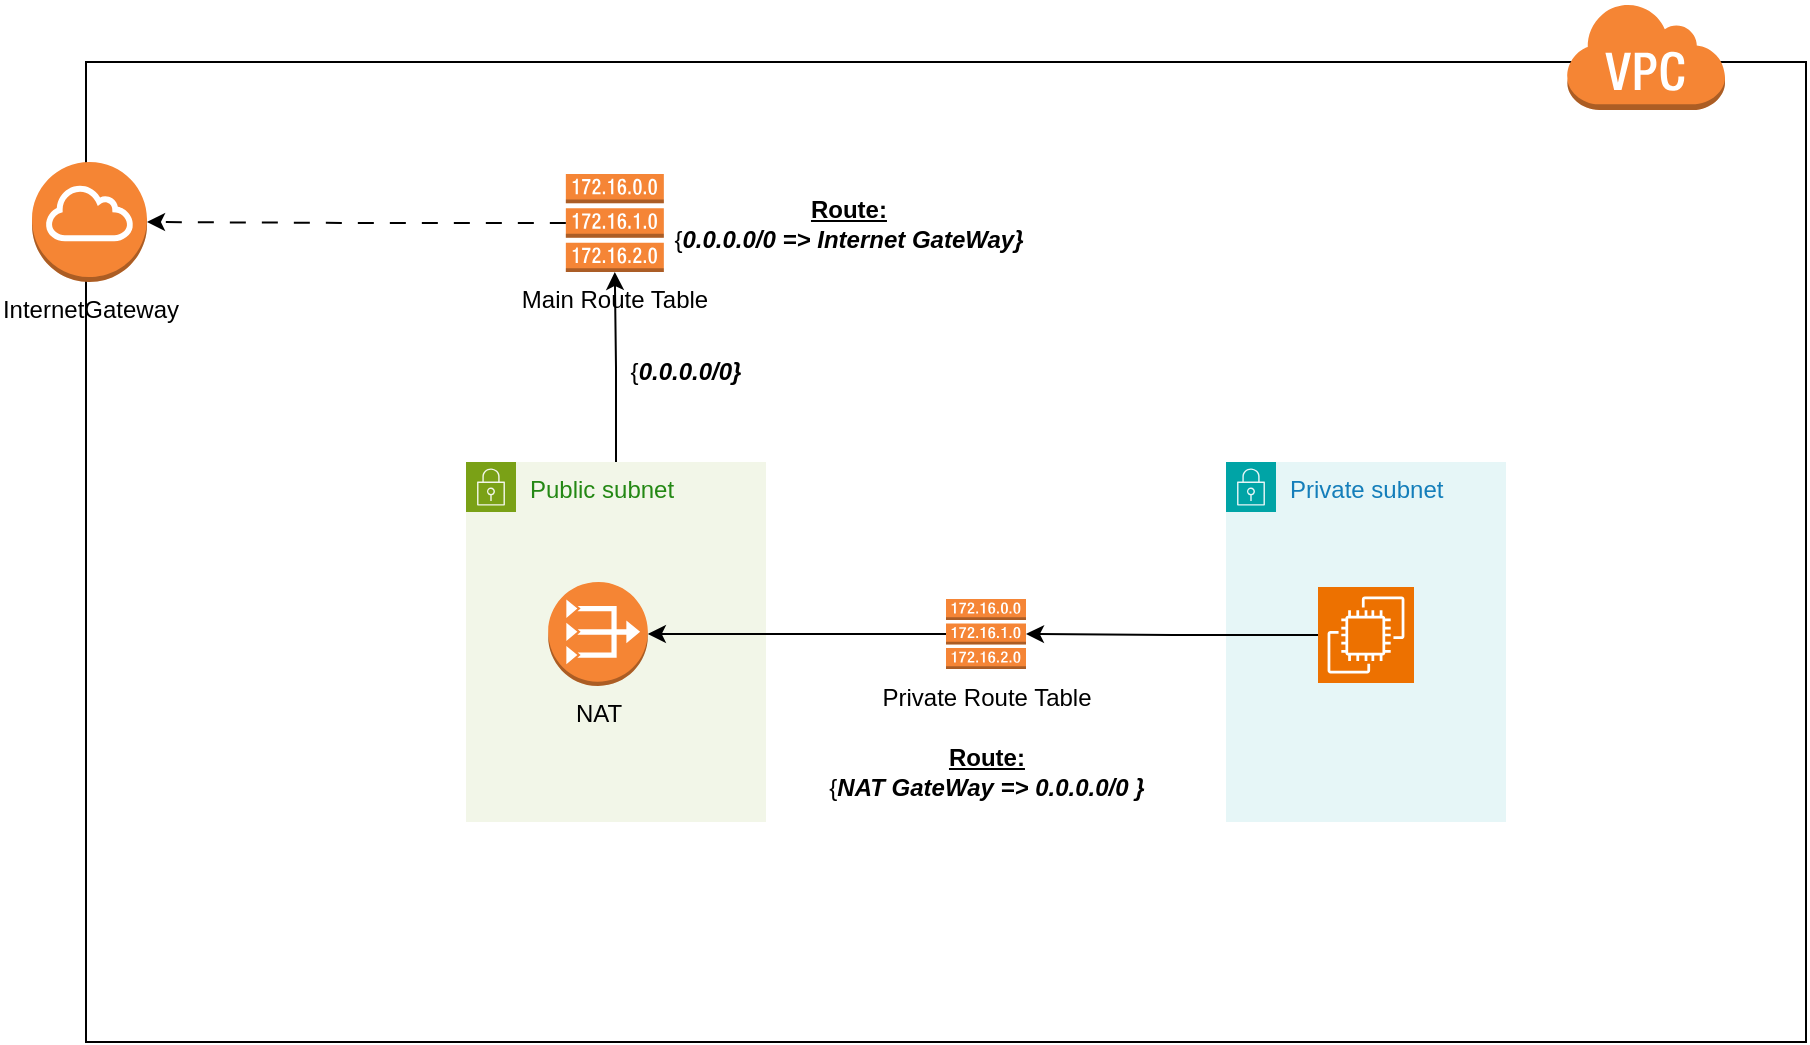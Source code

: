 <mxfile>
    <diagram name="Page-1" id="YKCwHllBOtIbm3JioqkK">
        <mxGraphModel dx="1013" dy="597" grid="1" gridSize="10" guides="1" tooltips="1" connect="1" arrows="1" fold="1" page="1" pageScale="1" pageWidth="850" pageHeight="1100" math="0" shadow="0">
            <root>
                <mxCell id="0"/>
                <mxCell id="1" parent="0"/>
                <mxCell id="02VPqlS4KRAKKpmV5hNM-1" value="" style="rounded=0;whiteSpace=wrap;html=1;" parent="1" vertex="1">
                    <mxGeometry x="70" y="80" width="860" height="490" as="geometry"/>
                </mxCell>
                <mxCell id="02VPqlS4KRAKKpmV5hNM-2" value="InternetGateway" style="outlineConnect=0;dashed=0;verticalLabelPosition=bottom;verticalAlign=top;align=center;html=1;shape=mxgraph.aws3.internet_gateway;fillColor=#F58534;gradientColor=none;" parent="1" vertex="1">
                    <mxGeometry x="43" y="130" width="57.5" height="60" as="geometry"/>
                </mxCell>
                <mxCell id="02VPqlS4KRAKKpmV5hNM-6" value="Main Route Table" style="outlineConnect=0;dashed=0;verticalLabelPosition=bottom;verticalAlign=top;align=center;html=1;shape=mxgraph.aws3.route_table;fillColor=#F58536;gradientColor=none;" parent="1" vertex="1">
                    <mxGeometry x="309.92" y="136" width="49" height="49" as="geometry"/>
                </mxCell>
                <mxCell id="02VPqlS4KRAKKpmV5hNM-21" style="edgeStyle=orthogonalEdgeStyle;rounded=0;orthogonalLoop=1;jettySize=auto;html=1;" parent="1" source="02VPqlS4KRAKKpmV5hNM-8" target="02VPqlS4KRAKKpmV5hNM-6" edge="1">
                    <mxGeometry relative="1" as="geometry"/>
                </mxCell>
                <mxCell id="02VPqlS4KRAKKpmV5hNM-8" value="Public subnet" style="points=[[0,0],[0.25,0],[0.5,0],[0.75,0],[1,0],[1,0.25],[1,0.5],[1,0.75],[1,1],[0.75,1],[0.5,1],[0.25,1],[0,1],[0,0.75],[0,0.5],[0,0.25]];outlineConnect=0;gradientColor=none;html=1;whiteSpace=wrap;fontSize=12;fontStyle=0;container=1;pointerEvents=0;collapsible=0;recursiveResize=0;shape=mxgraph.aws4.group;grIcon=mxgraph.aws4.group_security_group;grStroke=0;strokeColor=#7AA116;fillColor=#F2F6E8;verticalAlign=top;align=left;spacingLeft=30;fontColor=#248814;dashed=0;" parent="1" vertex="1">
                    <mxGeometry x="260" y="280" width="150" height="180" as="geometry"/>
                </mxCell>
                <mxCell id="02VPqlS4KRAKKpmV5hNM-9" value="Private subnet" style="points=[[0,0],[0.25,0],[0.5,0],[0.75,0],[1,0],[1,0.25],[1,0.5],[1,0.75],[1,1],[0.75,1],[0.5,1],[0.25,1],[0,1],[0,0.75],[0,0.5],[0,0.25]];outlineConnect=0;gradientColor=none;html=1;whiteSpace=wrap;fontSize=12;fontStyle=0;container=1;pointerEvents=0;collapsible=0;recursiveResize=0;shape=mxgraph.aws4.group;grIcon=mxgraph.aws4.group_security_group;grStroke=0;strokeColor=#00A4A6;fillColor=#E6F6F7;verticalAlign=top;align=left;spacingLeft=30;fontColor=#147EBA;dashed=0;" parent="1" vertex="1">
                    <mxGeometry x="640" y="280" width="140" height="180" as="geometry"/>
                </mxCell>
                <mxCell id="02VPqlS4KRAKKpmV5hNM-7" value="NAT" style="outlineConnect=0;dashed=0;verticalLabelPosition=bottom;verticalAlign=top;align=center;html=1;shape=mxgraph.aws3.vpc_nat_gateway;fillColor=#F58534;gradientColor=none;" parent="1" vertex="1">
                    <mxGeometry x="301.09" y="340" width="49.83" height="52" as="geometry"/>
                </mxCell>
                <mxCell id="02VPqlS4KRAKKpmV5hNM-15" style="edgeStyle=orthogonalEdgeStyle;rounded=0;orthogonalLoop=1;jettySize=auto;html=1;" parent="1" source="02VPqlS4KRAKKpmV5hNM-10" target="02VPqlS4KRAKKpmV5hNM-7" edge="1">
                    <mxGeometry relative="1" as="geometry"/>
                </mxCell>
                <mxCell id="02VPqlS4KRAKKpmV5hNM-10" value="Private Route Table" style="outlineConnect=0;dashed=0;verticalLabelPosition=bottom;verticalAlign=top;align=center;html=1;shape=mxgraph.aws3.route_table;fillColor=#F58536;gradientColor=none;" parent="1" vertex="1">
                    <mxGeometry x="500" y="348.5" width="40" height="35" as="geometry"/>
                </mxCell>
                <mxCell id="02VPqlS4KRAKKpmV5hNM-14" style="edgeStyle=orthogonalEdgeStyle;rounded=0;orthogonalLoop=1;jettySize=auto;html=1;" parent="1" source="02VPqlS4KRAKKpmV5hNM-13" target="02VPqlS4KRAKKpmV5hNM-10" edge="1">
                    <mxGeometry relative="1" as="geometry"/>
                </mxCell>
                <mxCell id="02VPqlS4KRAKKpmV5hNM-13" value="" style="sketch=0;points=[[0,0,0],[0.25,0,0],[0.5,0,0],[0.75,0,0],[1,0,0],[0,1,0],[0.25,1,0],[0.5,1,0],[0.75,1,0],[1,1,0],[0,0.25,0],[0,0.5,0],[0,0.75,0],[1,0.25,0],[1,0.5,0],[1,0.75,0]];outlineConnect=0;fontColor=#232F3E;fillColor=#ED7100;strokeColor=#ffffff;dashed=0;verticalLabelPosition=bottom;verticalAlign=top;align=center;html=1;fontSize=12;fontStyle=0;aspect=fixed;shape=mxgraph.aws4.resourceIcon;resIcon=mxgraph.aws4.ec2;" parent="1" vertex="1">
                    <mxGeometry x="686" y="342.5" width="48" height="48" as="geometry"/>
                </mxCell>
                <mxCell id="02VPqlS4KRAKKpmV5hNM-17" style="edgeStyle=orthogonalEdgeStyle;rounded=0;orthogonalLoop=1;jettySize=auto;html=1;entryX=1;entryY=0.5;entryDx=0;entryDy=0;entryPerimeter=0;dashed=1;dashPattern=8 8;" parent="1" source="02VPqlS4KRAKKpmV5hNM-6" target="02VPqlS4KRAKKpmV5hNM-2" edge="1">
                    <mxGeometry relative="1" as="geometry"/>
                </mxCell>
                <mxCell id="02VPqlS4KRAKKpmV5hNM-18" value="{&lt;b&gt;&lt;i&gt;0.0.0.0/0}&lt;/i&gt;&lt;/b&gt;" style="text;html=1;align=center;verticalAlign=middle;whiteSpace=wrap;rounded=0;" parent="1" vertex="1">
                    <mxGeometry x="340" y="220" width="60" height="30" as="geometry"/>
                </mxCell>
                <mxCell id="02VPqlS4KRAKKpmV5hNM-19" value="&lt;div&gt;&lt;u&gt;&lt;b&gt;Route:&lt;/b&gt;&lt;/u&gt;&lt;br&gt;&lt;/div&gt;&lt;div&gt;{&lt;b&gt;&lt;i&gt;0.0.0.0/0 =&amp;gt; Internet GateWay}&lt;/i&gt;&lt;/b&gt;&lt;/div&gt;" style="text;html=1;align=center;verticalAlign=middle;whiteSpace=wrap;rounded=0;" parent="1" vertex="1">
                    <mxGeometry x="354" y="145.5" width="195" height="30" as="geometry"/>
                </mxCell>
                <mxCell id="02VPqlS4KRAKKpmV5hNM-20" value="&lt;div&gt;&lt;u&gt;&lt;b&gt;Route:&lt;/b&gt;&lt;/u&gt;&lt;br&gt;&lt;/div&gt;&lt;div&gt;{&lt;b&gt;&lt;i&gt;NAT GateWay&lt;/i&gt;&lt;/b&gt;&lt;b&gt;&lt;i&gt; =&amp;gt; 0.0.0.0/0 }&lt;/i&gt;&lt;/b&gt;&lt;/div&gt;" style="text;html=1;align=center;verticalAlign=middle;whiteSpace=wrap;rounded=0;" parent="1" vertex="1">
                    <mxGeometry x="422.5" y="420" width="195" height="30" as="geometry"/>
                </mxCell>
                <mxCell id="2" value="" style="outlineConnect=0;dashed=0;verticalLabelPosition=bottom;verticalAlign=top;align=center;html=1;shape=mxgraph.aws3.virtual_private_cloud;fillColor=#F58534;gradientColor=none;" vertex="1" parent="1">
                    <mxGeometry x="810" y="50" width="79.5" height="54" as="geometry"/>
                </mxCell>
            </root>
        </mxGraphModel>
    </diagram>
</mxfile>